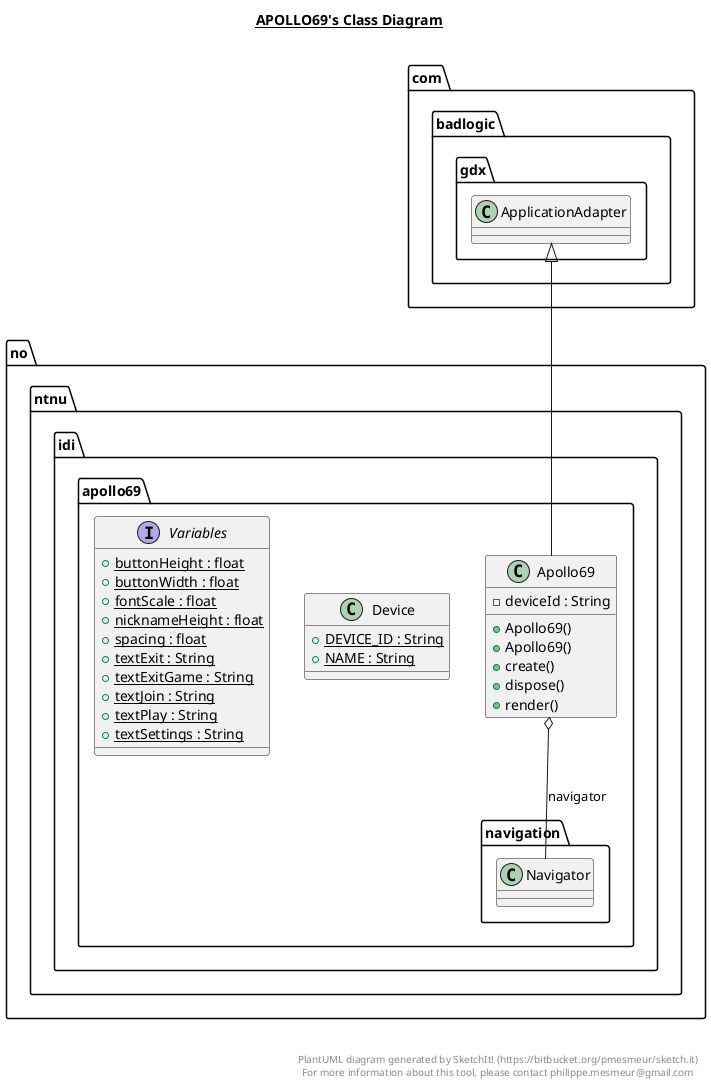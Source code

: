 @startuml

title __APOLLO69's Class Diagram__\n

  namespace no.ntnu.idi.apollo69 {
    class no.ntnu.idi.apollo69.Apollo69 {
        - deviceId : String
        + Apollo69()
        + Apollo69()
        + create()
        + dispose()
        + render()
    }
  }
  

  namespace no.ntnu.idi.apollo69 {
    class no.ntnu.idi.apollo69.Device {
        {static} + DEVICE_ID : String
        {static} + NAME : String
    }
  }
  

  namespace no.ntnu.idi.apollo69 {
    interface no.ntnu.idi.apollo69.Variables {
        {static} + buttonHeight : float
        {static} + buttonWidth : float
        {static} + fontScale : float
        {static} + nicknameHeight : float
        {static} + spacing : float
        {static} + textExit : String
        {static} + textExitGame : String
        {static} + textJoin : String
        {static} + textPlay : String
        {static} + textSettings : String
    }
  }
  

  no.ntnu.idi.apollo69.Apollo69 -up-|> com.badlogic.gdx.ApplicationAdapter
  no.ntnu.idi.apollo69.Apollo69 o-- no.ntnu.idi.apollo69.navigation.Navigator : navigator


right footer


PlantUML diagram generated by SketchIt! (https://bitbucket.org/pmesmeur/sketch.it)
For more information about this tool, please contact philippe.mesmeur@gmail.com
endfooter

@enduml
